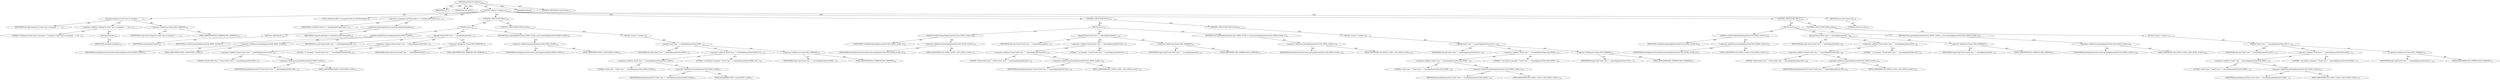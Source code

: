 digraph "getGenicClassName" {  
"111669149718" [label = <(METHOD,getGenicClassName)<SUB>713</SUB>> ]
"115964116999" [label = <(PARAM,this)<SUB>713</SUB>> ]
"115964117044" [label = <(PARAM,Path classpath)<SUB>713</SUB>> ]
"25769803842" [label = <(BLOCK,&lt;empty&gt;,&lt;empty&gt;)<SUB>713</SUB>> ]
"30064771494" [label = <(log,log(&quot;Looking for GenIC class in classpath: &quot; + ...)<SUB>715</SUB>> ]
"68719476768" [label = <(IDENTIFIER,this,log(&quot;Looking for GenIC class in classpath: &quot; + ...)<SUB>715</SUB>> ]
"30064771495" [label = <(&lt;operator&gt;.addition,&quot;Looking for GenIC class in classpath: &quot; + clas...)<SUB>715</SUB>> ]
"90194313306" [label = <(LITERAL,&quot;Looking for GenIC class in classpath: &quot;,&quot;Looking for GenIC class in classpath: &quot; + clas...)<SUB>715</SUB>> ]
"30064771496" [label = <(toString,toString())<SUB>716</SUB>> ]
"68719477069" [label = <(IDENTIFIER,classpath,toString())<SUB>716</SUB>> ]
"30064771497" [label = <(&lt;operator&gt;.fieldAccess,Project.MSG_VERBOSE)<SUB>716</SUB>> ]
"68719477070" [label = <(IDENTIFIER,Project,log(&quot;Looking for GenIC class in classpath: &quot; + ...)<SUB>716</SUB>> ]
"55834574963" [label = <(FIELD_IDENTIFIER,MSG_VERBOSE,MSG_VERBOSE)<SUB>716</SUB>> ]
"94489280543" [label = <(LOCAL,AntClassLoader cl: org.apache.tools.ant.AntClassLoader)<SUB>718</SUB>> ]
"30064771498" [label = <(&lt;operator&gt;.assignment,AntClassLoader cl = classpath.getProject().crea...)<SUB>718</SUB>> ]
"68719477071" [label = <(IDENTIFIER,cl,AntClassLoader cl = classpath.getProject().crea...)<SUB>718</SUB>> ]
"30064771499" [label = <(createClassLoader,getProject().createClassLoader(classpath))<SUB>718</SUB>> ]
"30064771500" [label = <(getProject,getProject())<SUB>718</SUB>> ]
"68719477072" [label = <(IDENTIFIER,classpath,getProject())<SUB>718</SUB>> ]
"68719477073" [label = <(IDENTIFIER,classpath,getProject().createClassLoader(classpath))<SUB>718</SUB>> ]
"47244640293" [label = <(CONTROL_STRUCTURE,TRY,try)<SUB>720</SUB>> ]
"25769803843" [label = <(BLOCK,try,try)<SUB>720</SUB>> ]
"30064771501" [label = <(loadClass,loadClass(JonasDeploymentTool.GENIC_CLASS))<SUB>721</SUB>> ]
"68719477074" [label = <(IDENTIFIER,cl,loadClass(JonasDeploymentTool.GENIC_CLASS))<SUB>721</SUB>> ]
"30064771502" [label = <(&lt;operator&gt;.fieldAccess,JonasDeploymentTool.GENIC_CLASS)<SUB>721</SUB>> ]
"68719477075" [label = <(IDENTIFIER,JonasDeploymentTool,loadClass(JonasDeploymentTool.GENIC_CLASS))<SUB>721</SUB>> ]
"55834574964" [label = <(FIELD_IDENTIFIER,GENIC_CLASS,GENIC_CLASS)<SUB>721</SUB>> ]
"30064771503" [label = <(log,log(&quot;Found GenIC class '&quot; + JonasDeploymentTool...)<SUB>722</SUB>> ]
"68719476769" [label = <(IDENTIFIER,this,log(&quot;Found GenIC class '&quot; + JonasDeploymentTool...)<SUB>722</SUB>> ]
"30064771504" [label = <(&lt;operator&gt;.addition,&quot;Found GenIC class '&quot; + JonasDeploymentTool.GEN...)<SUB>722</SUB>> ]
"30064771505" [label = <(&lt;operator&gt;.addition,&quot;Found GenIC class '&quot; + JonasDeploymentTool.GEN...)<SUB>722</SUB>> ]
"90194313307" [label = <(LITERAL,&quot;Found GenIC class '&quot;,&quot;Found GenIC class '&quot; + JonasDeploymentTool.GEN...)<SUB>722</SUB>> ]
"30064771506" [label = <(&lt;operator&gt;.fieldAccess,JonasDeploymentTool.GENIC_CLASS)<SUB>722</SUB>> ]
"68719477076" [label = <(IDENTIFIER,JonasDeploymentTool,&quot;Found GenIC class '&quot; + JonasDeploymentTool.GEN...)<SUB>722</SUB>> ]
"55834574965" [label = <(FIELD_IDENTIFIER,GENIC_CLASS,GENIC_CLASS)<SUB>722</SUB>> ]
"90194313308" [label = <(LITERAL,&quot;' in classpath.&quot;,&quot;Found GenIC class '&quot; + JonasDeploymentTool.GEN...)<SUB>723</SUB>> ]
"30064771507" [label = <(&lt;operator&gt;.fieldAccess,Project.MSG_VERBOSE)<SUB>723</SUB>> ]
"68719477077" [label = <(IDENTIFIER,Project,log(&quot;Found GenIC class '&quot; + JonasDeploymentTool...)<SUB>723</SUB>> ]
"55834574966" [label = <(FIELD_IDENTIFIER,MSG_VERBOSE,MSG_VERBOSE)<SUB>723</SUB>> ]
"146028888069" [label = <(RETURN,return JonasDeploymentTool.GENIC_CLASS;,return JonasDeploymentTool.GENIC_CLASS;)<SUB>724</SUB>> ]
"30064771508" [label = <(&lt;operator&gt;.fieldAccess,JonasDeploymentTool.GENIC_CLASS)<SUB>724</SUB>> ]
"68719477078" [label = <(IDENTIFIER,JonasDeploymentTool,return JonasDeploymentTool.GENIC_CLASS;)<SUB>724</SUB>> ]
"55834574967" [label = <(FIELD_IDENTIFIER,GENIC_CLASS,GENIC_CLASS)<SUB>724</SUB>> ]
"47244640294" [label = <(CONTROL_STRUCTURE,CATCH,catch)<SUB>726</SUB>> ]
"25769803844" [label = <(BLOCK,&lt;empty&gt;,&lt;empty&gt;)<SUB>726</SUB>> ]
"30064771509" [label = <(log,log(&quot;GenIC class '&quot; + JonasDeploymentTool.GENIC...)<SUB>727</SUB>> ]
"68719476770" [label = <(IDENTIFIER,this,log(&quot;GenIC class '&quot; + JonasDeploymentTool.GENIC...)<SUB>727</SUB>> ]
"30064771510" [label = <(&lt;operator&gt;.addition,&quot;GenIC class '&quot; + JonasDeploymentTool.GENIC_CLA...)<SUB>727</SUB>> ]
"30064771511" [label = <(&lt;operator&gt;.addition,&quot;GenIC class '&quot; + JonasDeploymentTool.GENIC_CLASS)<SUB>727</SUB>> ]
"90194313309" [label = <(LITERAL,&quot;GenIC class '&quot;,&quot;GenIC class '&quot; + JonasDeploymentTool.GENIC_CLASS)<SUB>727</SUB>> ]
"30064771512" [label = <(&lt;operator&gt;.fieldAccess,JonasDeploymentTool.GENIC_CLASS)<SUB>727</SUB>> ]
"68719477079" [label = <(IDENTIFIER,JonasDeploymentTool,&quot;GenIC class '&quot; + JonasDeploymentTool.GENIC_CLASS)<SUB>727</SUB>> ]
"55834574968" [label = <(FIELD_IDENTIFIER,GENIC_CLASS,GENIC_CLASS)<SUB>727</SUB>> ]
"90194313310" [label = <(LITERAL,&quot;' not found in classpath.&quot;,&quot;GenIC class '&quot; + JonasDeploymentTool.GENIC_CLA...)<SUB>728</SUB>> ]
"30064771513" [label = <(&lt;operator&gt;.fieldAccess,Project.MSG_VERBOSE)<SUB>729</SUB>> ]
"68719477080" [label = <(IDENTIFIER,Project,log(&quot;GenIC class '&quot; + JonasDeploymentTool.GENIC...)<SUB>729</SUB>> ]
"55834574969" [label = <(FIELD_IDENTIFIER,MSG_VERBOSE,MSG_VERBOSE)<SUB>729</SUB>> ]
"47244640295" [label = <(CONTROL_STRUCTURE,TRY,try)<SUB>732</SUB>> ]
"25769803845" [label = <(BLOCK,try,try)<SUB>732</SUB>> ]
"30064771514" [label = <(loadClass,loadClass(JonasDeploymentTool.OLD_GENIC_CLASS_1))<SUB>733</SUB>> ]
"68719477081" [label = <(IDENTIFIER,cl,loadClass(JonasDeploymentTool.OLD_GENIC_CLASS_1))<SUB>733</SUB>> ]
"30064771515" [label = <(&lt;operator&gt;.fieldAccess,JonasDeploymentTool.OLD_GENIC_CLASS_1)<SUB>733</SUB>> ]
"68719477082" [label = <(IDENTIFIER,JonasDeploymentTool,loadClass(JonasDeploymentTool.OLD_GENIC_CLASS_1))<SUB>733</SUB>> ]
"55834574970" [label = <(FIELD_IDENTIFIER,OLD_GENIC_CLASS_1,OLD_GENIC_CLASS_1)<SUB>733</SUB>> ]
"30064771516" [label = <(log,log(&quot;Found GenIC class '&quot; + JonasDeploymentTool...)<SUB>734</SUB>> ]
"68719476771" [label = <(IDENTIFIER,this,log(&quot;Found GenIC class '&quot; + JonasDeploymentTool...)<SUB>734</SUB>> ]
"30064771517" [label = <(&lt;operator&gt;.addition,&quot;Found GenIC class '&quot; + JonasDeploymentTool.OLD...)<SUB>734</SUB>> ]
"30064771518" [label = <(&lt;operator&gt;.addition,&quot;Found GenIC class '&quot; + JonasDeploymentTool.OLD...)<SUB>734</SUB>> ]
"90194313311" [label = <(LITERAL,&quot;Found GenIC class '&quot;,&quot;Found GenIC class '&quot; + JonasDeploymentTool.OLD...)<SUB>734</SUB>> ]
"30064771519" [label = <(&lt;operator&gt;.fieldAccess,JonasDeploymentTool.OLD_GENIC_CLASS_1)<SUB>734</SUB>> ]
"68719477083" [label = <(IDENTIFIER,JonasDeploymentTool,&quot;Found GenIC class '&quot; + JonasDeploymentTool.OLD...)<SUB>734</SUB>> ]
"55834574971" [label = <(FIELD_IDENTIFIER,OLD_GENIC_CLASS_1,OLD_GENIC_CLASS_1)<SUB>734</SUB>> ]
"90194313312" [label = <(LITERAL,&quot;' in classpath.&quot;,&quot;Found GenIC class '&quot; + JonasDeploymentTool.OLD...)<SUB>735</SUB>> ]
"30064771520" [label = <(&lt;operator&gt;.fieldAccess,Project.MSG_VERBOSE)<SUB>735</SUB>> ]
"68719477084" [label = <(IDENTIFIER,Project,log(&quot;Found GenIC class '&quot; + JonasDeploymentTool...)<SUB>735</SUB>> ]
"55834574972" [label = <(FIELD_IDENTIFIER,MSG_VERBOSE,MSG_VERBOSE)<SUB>735</SUB>> ]
"146028888070" [label = <(RETURN,return JonasDeploymentTool.OLD_GENIC_CLASS_1;,return JonasDeploymentTool.OLD_GENIC_CLASS_1;)<SUB>736</SUB>> ]
"30064771521" [label = <(&lt;operator&gt;.fieldAccess,JonasDeploymentTool.OLD_GENIC_CLASS_1)<SUB>736</SUB>> ]
"68719477085" [label = <(IDENTIFIER,JonasDeploymentTool,return JonasDeploymentTool.OLD_GENIC_CLASS_1;)<SUB>736</SUB>> ]
"55834574973" [label = <(FIELD_IDENTIFIER,OLD_GENIC_CLASS_1,OLD_GENIC_CLASS_1)<SUB>736</SUB>> ]
"47244640296" [label = <(CONTROL_STRUCTURE,CATCH,catch)<SUB>738</SUB>> ]
"25769803846" [label = <(BLOCK,&lt;empty&gt;,&lt;empty&gt;)<SUB>738</SUB>> ]
"30064771522" [label = <(log,log(&quot;GenIC class '&quot; + JonasDeploymentTool.OLD_G...)<SUB>739</SUB>> ]
"68719476772" [label = <(IDENTIFIER,this,log(&quot;GenIC class '&quot; + JonasDeploymentTool.OLD_G...)<SUB>739</SUB>> ]
"30064771523" [label = <(&lt;operator&gt;.addition,&quot;GenIC class '&quot; + JonasDeploymentTool.OLD_GENIC...)<SUB>739</SUB>> ]
"30064771524" [label = <(&lt;operator&gt;.addition,&quot;GenIC class '&quot; + JonasDeploymentTool.OLD_GENIC...)<SUB>739</SUB>> ]
"90194313313" [label = <(LITERAL,&quot;GenIC class '&quot;,&quot;GenIC class '&quot; + JonasDeploymentTool.OLD_GENIC...)<SUB>739</SUB>> ]
"30064771525" [label = <(&lt;operator&gt;.fieldAccess,JonasDeploymentTool.OLD_GENIC_CLASS_1)<SUB>739</SUB>> ]
"68719477086" [label = <(IDENTIFIER,JonasDeploymentTool,&quot;GenIC class '&quot; + JonasDeploymentTool.OLD_GENIC...)<SUB>739</SUB>> ]
"55834574974" [label = <(FIELD_IDENTIFIER,OLD_GENIC_CLASS_1,OLD_GENIC_CLASS_1)<SUB>739</SUB>> ]
"90194313314" [label = <(LITERAL,&quot;' not found in classpath.&quot;,&quot;GenIC class '&quot; + JonasDeploymentTool.OLD_GENIC...)<SUB>740</SUB>> ]
"30064771526" [label = <(&lt;operator&gt;.fieldAccess,Project.MSG_VERBOSE)<SUB>741</SUB>> ]
"68719477087" [label = <(IDENTIFIER,Project,log(&quot;GenIC class '&quot; + JonasDeploymentTool.OLD_G...)<SUB>741</SUB>> ]
"55834574975" [label = <(FIELD_IDENTIFIER,MSG_VERBOSE,MSG_VERBOSE)<SUB>741</SUB>> ]
"47244640297" [label = <(CONTROL_STRUCTURE,TRY,try)<SUB>744</SUB>> ]
"25769803847" [label = <(BLOCK,try,try)<SUB>744</SUB>> ]
"30064771527" [label = <(loadClass,loadClass(JonasDeploymentTool.OLD_GENIC_CLASS_2))<SUB>745</SUB>> ]
"68719477088" [label = <(IDENTIFIER,cl,loadClass(JonasDeploymentTool.OLD_GENIC_CLASS_2))<SUB>745</SUB>> ]
"30064771528" [label = <(&lt;operator&gt;.fieldAccess,JonasDeploymentTool.OLD_GENIC_CLASS_2)<SUB>745</SUB>> ]
"68719477089" [label = <(IDENTIFIER,JonasDeploymentTool,loadClass(JonasDeploymentTool.OLD_GENIC_CLASS_2))<SUB>745</SUB>> ]
"55834574976" [label = <(FIELD_IDENTIFIER,OLD_GENIC_CLASS_2,OLD_GENIC_CLASS_2)<SUB>745</SUB>> ]
"30064771529" [label = <(log,log(&quot;Found GenIC class '&quot; + JonasDeploymentTool...)<SUB>746</SUB>> ]
"68719476773" [label = <(IDENTIFIER,this,log(&quot;Found GenIC class '&quot; + JonasDeploymentTool...)<SUB>746</SUB>> ]
"30064771530" [label = <(&lt;operator&gt;.addition,&quot;Found GenIC class '&quot; + JonasDeploymentTool.OLD...)<SUB>746</SUB>> ]
"30064771531" [label = <(&lt;operator&gt;.addition,&quot;Found GenIC class '&quot; + JonasDeploymentTool.OLD...)<SUB>746</SUB>> ]
"90194313315" [label = <(LITERAL,&quot;Found GenIC class '&quot;,&quot;Found GenIC class '&quot; + JonasDeploymentTool.OLD...)<SUB>746</SUB>> ]
"30064771532" [label = <(&lt;operator&gt;.fieldAccess,JonasDeploymentTool.OLD_GENIC_CLASS_2)<SUB>746</SUB>> ]
"68719477090" [label = <(IDENTIFIER,JonasDeploymentTool,&quot;Found GenIC class '&quot; + JonasDeploymentTool.OLD...)<SUB>746</SUB>> ]
"55834574977" [label = <(FIELD_IDENTIFIER,OLD_GENIC_CLASS_2,OLD_GENIC_CLASS_2)<SUB>746</SUB>> ]
"90194313316" [label = <(LITERAL,&quot;' in classpath.&quot;,&quot;Found GenIC class '&quot; + JonasDeploymentTool.OLD...)<SUB>747</SUB>> ]
"30064771533" [label = <(&lt;operator&gt;.fieldAccess,Project.MSG_VERBOSE)<SUB>747</SUB>> ]
"68719477091" [label = <(IDENTIFIER,Project,log(&quot;Found GenIC class '&quot; + JonasDeploymentTool...)<SUB>747</SUB>> ]
"55834574978" [label = <(FIELD_IDENTIFIER,MSG_VERBOSE,MSG_VERBOSE)<SUB>747</SUB>> ]
"146028888071" [label = <(RETURN,return JonasDeploymentTool.OLD_GENIC_CLASS_2;,return JonasDeploymentTool.OLD_GENIC_CLASS_2;)<SUB>748</SUB>> ]
"30064771534" [label = <(&lt;operator&gt;.fieldAccess,JonasDeploymentTool.OLD_GENIC_CLASS_2)<SUB>748</SUB>> ]
"68719477092" [label = <(IDENTIFIER,JonasDeploymentTool,return JonasDeploymentTool.OLD_GENIC_CLASS_2;)<SUB>748</SUB>> ]
"55834574979" [label = <(FIELD_IDENTIFIER,OLD_GENIC_CLASS_2,OLD_GENIC_CLASS_2)<SUB>748</SUB>> ]
"47244640298" [label = <(CONTROL_STRUCTURE,CATCH,catch)<SUB>750</SUB>> ]
"25769803848" [label = <(BLOCK,&lt;empty&gt;,&lt;empty&gt;)<SUB>750</SUB>> ]
"30064771535" [label = <(log,log(&quot;GenIC class '&quot; + JonasDeploymentTool.OLD_G...)<SUB>751</SUB>> ]
"68719476774" [label = <(IDENTIFIER,this,log(&quot;GenIC class '&quot; + JonasDeploymentTool.OLD_G...)<SUB>751</SUB>> ]
"30064771536" [label = <(&lt;operator&gt;.addition,&quot;GenIC class '&quot; + JonasDeploymentTool.OLD_GENIC...)<SUB>751</SUB>> ]
"30064771537" [label = <(&lt;operator&gt;.addition,&quot;GenIC class '&quot; + JonasDeploymentTool.OLD_GENIC...)<SUB>751</SUB>> ]
"90194313317" [label = <(LITERAL,&quot;GenIC class '&quot;,&quot;GenIC class '&quot; + JonasDeploymentTool.OLD_GENIC...)<SUB>751</SUB>> ]
"30064771538" [label = <(&lt;operator&gt;.fieldAccess,JonasDeploymentTool.OLD_GENIC_CLASS_2)<SUB>751</SUB>> ]
"68719477093" [label = <(IDENTIFIER,JonasDeploymentTool,&quot;GenIC class '&quot; + JonasDeploymentTool.OLD_GENIC...)<SUB>751</SUB>> ]
"55834574980" [label = <(FIELD_IDENTIFIER,OLD_GENIC_CLASS_2,OLD_GENIC_CLASS_2)<SUB>751</SUB>> ]
"90194313318" [label = <(LITERAL,&quot;' not found in classpath.&quot;,&quot;GenIC class '&quot; + JonasDeploymentTool.OLD_GENIC...)<SUB>752</SUB>> ]
"30064771539" [label = <(&lt;operator&gt;.fieldAccess,Project.MSG_VERBOSE)<SUB>753</SUB>> ]
"68719477094" [label = <(IDENTIFIER,Project,log(&quot;GenIC class '&quot; + JonasDeploymentTool.OLD_G...)<SUB>753</SUB>> ]
"55834574981" [label = <(FIELD_IDENTIFIER,MSG_VERBOSE,MSG_VERBOSE)<SUB>753</SUB>> ]
"146028888072" [label = <(RETURN,return null;,return null;)<SUB>755</SUB>> ]
"90194313319" [label = <(LITERAL,null,return null;)<SUB>755</SUB>> ]
"133143986267" [label = <(MODIFIER,VIRTUAL)> ]
"128849018902" [label = <(METHOD_RETURN,java.lang.String)<SUB>713</SUB>> ]
  "111669149718" -> "115964116999"  [ label = "AST: "] 
  "111669149718" -> "115964117044"  [ label = "AST: "] 
  "111669149718" -> "25769803842"  [ label = "AST: "] 
  "111669149718" -> "133143986267"  [ label = "AST: "] 
  "111669149718" -> "128849018902"  [ label = "AST: "] 
  "25769803842" -> "30064771494"  [ label = "AST: "] 
  "25769803842" -> "94489280543"  [ label = "AST: "] 
  "25769803842" -> "30064771498"  [ label = "AST: "] 
  "25769803842" -> "47244640293"  [ label = "AST: "] 
  "25769803842" -> "47244640295"  [ label = "AST: "] 
  "25769803842" -> "47244640297"  [ label = "AST: "] 
  "25769803842" -> "146028888072"  [ label = "AST: "] 
  "30064771494" -> "68719476768"  [ label = "AST: "] 
  "30064771494" -> "30064771495"  [ label = "AST: "] 
  "30064771494" -> "30064771497"  [ label = "AST: "] 
  "30064771495" -> "90194313306"  [ label = "AST: "] 
  "30064771495" -> "30064771496"  [ label = "AST: "] 
  "30064771496" -> "68719477069"  [ label = "AST: "] 
  "30064771497" -> "68719477070"  [ label = "AST: "] 
  "30064771497" -> "55834574963"  [ label = "AST: "] 
  "30064771498" -> "68719477071"  [ label = "AST: "] 
  "30064771498" -> "30064771499"  [ label = "AST: "] 
  "30064771499" -> "30064771500"  [ label = "AST: "] 
  "30064771499" -> "68719477073"  [ label = "AST: "] 
  "30064771500" -> "68719477072"  [ label = "AST: "] 
  "47244640293" -> "25769803843"  [ label = "AST: "] 
  "47244640293" -> "47244640294"  [ label = "AST: "] 
  "25769803843" -> "30064771501"  [ label = "AST: "] 
  "25769803843" -> "30064771503"  [ label = "AST: "] 
  "25769803843" -> "146028888069"  [ label = "AST: "] 
  "30064771501" -> "68719477074"  [ label = "AST: "] 
  "30064771501" -> "30064771502"  [ label = "AST: "] 
  "30064771502" -> "68719477075"  [ label = "AST: "] 
  "30064771502" -> "55834574964"  [ label = "AST: "] 
  "30064771503" -> "68719476769"  [ label = "AST: "] 
  "30064771503" -> "30064771504"  [ label = "AST: "] 
  "30064771503" -> "30064771507"  [ label = "AST: "] 
  "30064771504" -> "30064771505"  [ label = "AST: "] 
  "30064771504" -> "90194313308"  [ label = "AST: "] 
  "30064771505" -> "90194313307"  [ label = "AST: "] 
  "30064771505" -> "30064771506"  [ label = "AST: "] 
  "30064771506" -> "68719477076"  [ label = "AST: "] 
  "30064771506" -> "55834574965"  [ label = "AST: "] 
  "30064771507" -> "68719477077"  [ label = "AST: "] 
  "30064771507" -> "55834574966"  [ label = "AST: "] 
  "146028888069" -> "30064771508"  [ label = "AST: "] 
  "30064771508" -> "68719477078"  [ label = "AST: "] 
  "30064771508" -> "55834574967"  [ label = "AST: "] 
  "47244640294" -> "25769803844"  [ label = "AST: "] 
  "25769803844" -> "30064771509"  [ label = "AST: "] 
  "30064771509" -> "68719476770"  [ label = "AST: "] 
  "30064771509" -> "30064771510"  [ label = "AST: "] 
  "30064771509" -> "30064771513"  [ label = "AST: "] 
  "30064771510" -> "30064771511"  [ label = "AST: "] 
  "30064771510" -> "90194313310"  [ label = "AST: "] 
  "30064771511" -> "90194313309"  [ label = "AST: "] 
  "30064771511" -> "30064771512"  [ label = "AST: "] 
  "30064771512" -> "68719477079"  [ label = "AST: "] 
  "30064771512" -> "55834574968"  [ label = "AST: "] 
  "30064771513" -> "68719477080"  [ label = "AST: "] 
  "30064771513" -> "55834574969"  [ label = "AST: "] 
  "47244640295" -> "25769803845"  [ label = "AST: "] 
  "47244640295" -> "47244640296"  [ label = "AST: "] 
  "25769803845" -> "30064771514"  [ label = "AST: "] 
  "25769803845" -> "30064771516"  [ label = "AST: "] 
  "25769803845" -> "146028888070"  [ label = "AST: "] 
  "30064771514" -> "68719477081"  [ label = "AST: "] 
  "30064771514" -> "30064771515"  [ label = "AST: "] 
  "30064771515" -> "68719477082"  [ label = "AST: "] 
  "30064771515" -> "55834574970"  [ label = "AST: "] 
  "30064771516" -> "68719476771"  [ label = "AST: "] 
  "30064771516" -> "30064771517"  [ label = "AST: "] 
  "30064771516" -> "30064771520"  [ label = "AST: "] 
  "30064771517" -> "30064771518"  [ label = "AST: "] 
  "30064771517" -> "90194313312"  [ label = "AST: "] 
  "30064771518" -> "90194313311"  [ label = "AST: "] 
  "30064771518" -> "30064771519"  [ label = "AST: "] 
  "30064771519" -> "68719477083"  [ label = "AST: "] 
  "30064771519" -> "55834574971"  [ label = "AST: "] 
  "30064771520" -> "68719477084"  [ label = "AST: "] 
  "30064771520" -> "55834574972"  [ label = "AST: "] 
  "146028888070" -> "30064771521"  [ label = "AST: "] 
  "30064771521" -> "68719477085"  [ label = "AST: "] 
  "30064771521" -> "55834574973"  [ label = "AST: "] 
  "47244640296" -> "25769803846"  [ label = "AST: "] 
  "25769803846" -> "30064771522"  [ label = "AST: "] 
  "30064771522" -> "68719476772"  [ label = "AST: "] 
  "30064771522" -> "30064771523"  [ label = "AST: "] 
  "30064771522" -> "30064771526"  [ label = "AST: "] 
  "30064771523" -> "30064771524"  [ label = "AST: "] 
  "30064771523" -> "90194313314"  [ label = "AST: "] 
  "30064771524" -> "90194313313"  [ label = "AST: "] 
  "30064771524" -> "30064771525"  [ label = "AST: "] 
  "30064771525" -> "68719477086"  [ label = "AST: "] 
  "30064771525" -> "55834574974"  [ label = "AST: "] 
  "30064771526" -> "68719477087"  [ label = "AST: "] 
  "30064771526" -> "55834574975"  [ label = "AST: "] 
  "47244640297" -> "25769803847"  [ label = "AST: "] 
  "47244640297" -> "47244640298"  [ label = "AST: "] 
  "25769803847" -> "30064771527"  [ label = "AST: "] 
  "25769803847" -> "30064771529"  [ label = "AST: "] 
  "25769803847" -> "146028888071"  [ label = "AST: "] 
  "30064771527" -> "68719477088"  [ label = "AST: "] 
  "30064771527" -> "30064771528"  [ label = "AST: "] 
  "30064771528" -> "68719477089"  [ label = "AST: "] 
  "30064771528" -> "55834574976"  [ label = "AST: "] 
  "30064771529" -> "68719476773"  [ label = "AST: "] 
  "30064771529" -> "30064771530"  [ label = "AST: "] 
  "30064771529" -> "30064771533"  [ label = "AST: "] 
  "30064771530" -> "30064771531"  [ label = "AST: "] 
  "30064771530" -> "90194313316"  [ label = "AST: "] 
  "30064771531" -> "90194313315"  [ label = "AST: "] 
  "30064771531" -> "30064771532"  [ label = "AST: "] 
  "30064771532" -> "68719477090"  [ label = "AST: "] 
  "30064771532" -> "55834574977"  [ label = "AST: "] 
  "30064771533" -> "68719477091"  [ label = "AST: "] 
  "30064771533" -> "55834574978"  [ label = "AST: "] 
  "146028888071" -> "30064771534"  [ label = "AST: "] 
  "30064771534" -> "68719477092"  [ label = "AST: "] 
  "30064771534" -> "55834574979"  [ label = "AST: "] 
  "47244640298" -> "25769803848"  [ label = "AST: "] 
  "25769803848" -> "30064771535"  [ label = "AST: "] 
  "30064771535" -> "68719476774"  [ label = "AST: "] 
  "30064771535" -> "30064771536"  [ label = "AST: "] 
  "30064771535" -> "30064771539"  [ label = "AST: "] 
  "30064771536" -> "30064771537"  [ label = "AST: "] 
  "30064771536" -> "90194313318"  [ label = "AST: "] 
  "30064771537" -> "90194313317"  [ label = "AST: "] 
  "30064771537" -> "30064771538"  [ label = "AST: "] 
  "30064771538" -> "68719477093"  [ label = "AST: "] 
  "30064771538" -> "55834574980"  [ label = "AST: "] 
  "30064771539" -> "68719477094"  [ label = "AST: "] 
  "30064771539" -> "55834574981"  [ label = "AST: "] 
  "146028888072" -> "90194313319"  [ label = "AST: "] 
  "111669149718" -> "115964116999"  [ label = "DDG: "] 
  "111669149718" -> "115964117044"  [ label = "DDG: "] 
}
